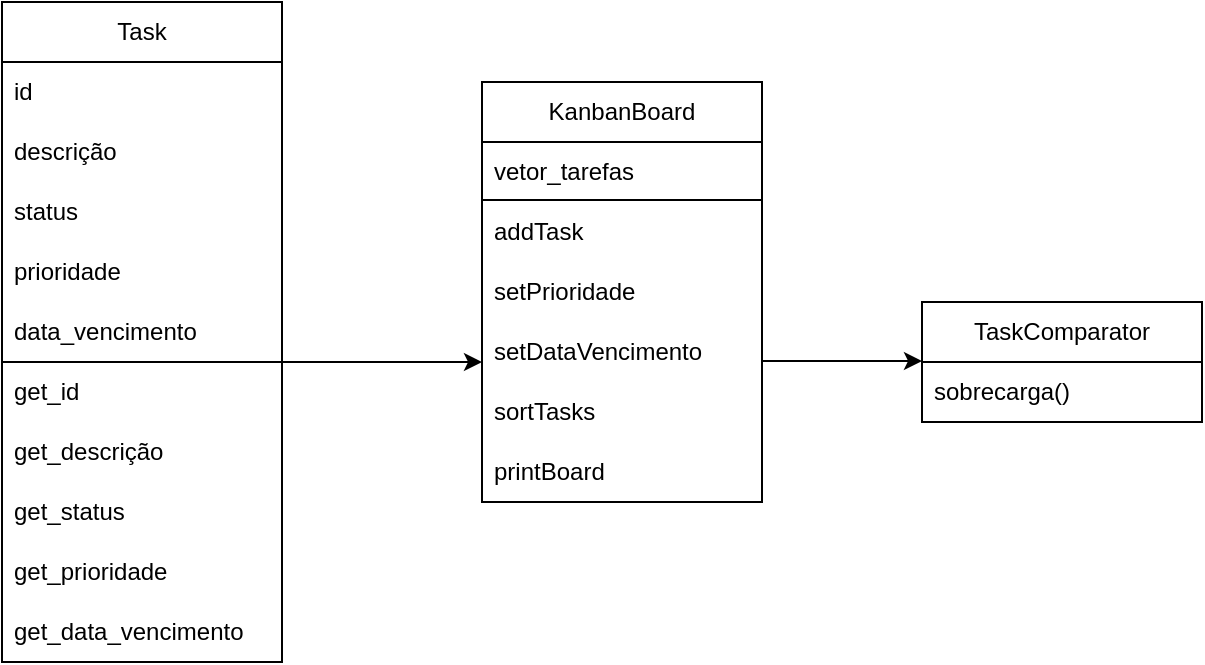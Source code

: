 <mxfile version="21.5.0" type="github">
  <diagram id="C5RBs43oDa-KdzZeNtuy" name="Page-1">
    <mxGraphModel dx="996" dy="581" grid="1" gridSize="10" guides="1" tooltips="1" connect="1" arrows="1" fold="1" page="1" pageScale="1" pageWidth="827" pageHeight="1169" math="0" shadow="0">
      <root>
        <mxCell id="WIyWlLk6GJQsqaUBKTNV-0" />
        <mxCell id="WIyWlLk6GJQsqaUBKTNV-1" parent="WIyWlLk6GJQsqaUBKTNV-0" />
        <mxCell id="08uxK1DLHnvW2czy-F4q-1" value="Task" style="swimlane;fontStyle=0;childLayout=stackLayout;horizontal=1;startSize=30;horizontalStack=0;resizeParent=1;resizeParentMax=0;resizeLast=0;collapsible=1;marginBottom=0;whiteSpace=wrap;html=1;" vertex="1" parent="WIyWlLk6GJQsqaUBKTNV-1">
          <mxGeometry x="80" y="40" width="140" height="330" as="geometry">
            <mxRectangle x="340" y="240" width="60" height="30" as="alternateBounds" />
          </mxGeometry>
        </mxCell>
        <mxCell id="08uxK1DLHnvW2czy-F4q-2" value="id" style="text;strokeColor=none;fillColor=none;align=left;verticalAlign=middle;spacingLeft=4;spacingRight=4;overflow=hidden;points=[[0,0.5],[1,0.5]];portConstraint=eastwest;rotatable=0;whiteSpace=wrap;html=1;" vertex="1" parent="08uxK1DLHnvW2czy-F4q-1">
          <mxGeometry y="30" width="140" height="30" as="geometry" />
        </mxCell>
        <mxCell id="08uxK1DLHnvW2czy-F4q-3" value="descrição" style="text;strokeColor=none;fillColor=none;align=left;verticalAlign=middle;spacingLeft=4;spacingRight=4;overflow=hidden;points=[[0,0.5],[1,0.5]];portConstraint=eastwest;rotatable=0;whiteSpace=wrap;html=1;" vertex="1" parent="08uxK1DLHnvW2czy-F4q-1">
          <mxGeometry y="60" width="140" height="30" as="geometry" />
        </mxCell>
        <mxCell id="08uxK1DLHnvW2czy-F4q-7" value="status" style="text;strokeColor=none;fillColor=none;align=left;verticalAlign=middle;spacingLeft=4;spacingRight=4;overflow=hidden;points=[[0,0.5],[1,0.5]];portConstraint=eastwest;rotatable=0;whiteSpace=wrap;html=1;" vertex="1" parent="08uxK1DLHnvW2czy-F4q-1">
          <mxGeometry y="90" width="140" height="30" as="geometry" />
        </mxCell>
        <mxCell id="08uxK1DLHnvW2czy-F4q-8" value="prioridade" style="text;strokeColor=none;fillColor=none;align=left;verticalAlign=middle;spacingLeft=4;spacingRight=4;overflow=hidden;points=[[0,0.5],[1,0.5]];portConstraint=eastwest;rotatable=0;whiteSpace=wrap;html=1;" vertex="1" parent="08uxK1DLHnvW2czy-F4q-1">
          <mxGeometry y="120" width="140" height="30" as="geometry" />
        </mxCell>
        <mxCell id="08uxK1DLHnvW2czy-F4q-4" value="data_vencimento" style="text;strokeColor=none;fillColor=none;align=left;verticalAlign=middle;spacingLeft=4;spacingRight=4;overflow=hidden;points=[[0,0.5],[1,0.5]];portConstraint=eastwest;rotatable=0;whiteSpace=wrap;html=1;" vertex="1" parent="08uxK1DLHnvW2czy-F4q-1">
          <mxGeometry y="150" width="140" height="30" as="geometry" />
        </mxCell>
        <mxCell id="08uxK1DLHnvW2czy-F4q-29" value="" style="endArrow=none;html=1;rounded=0;" edge="1" parent="08uxK1DLHnvW2czy-F4q-1">
          <mxGeometry width="50" height="50" relative="1" as="geometry">
            <mxPoint y="180" as="sourcePoint" />
            <mxPoint x="140" y="180" as="targetPoint" />
          </mxGeometry>
        </mxCell>
        <mxCell id="08uxK1DLHnvW2czy-F4q-28" value="get_id" style="text;strokeColor=none;fillColor=none;align=left;verticalAlign=middle;spacingLeft=4;spacingRight=4;overflow=hidden;points=[[0,0.5],[1,0.5]];portConstraint=eastwest;rotatable=0;whiteSpace=wrap;html=1;" vertex="1" parent="08uxK1DLHnvW2czy-F4q-1">
          <mxGeometry y="180" width="140" height="30" as="geometry" />
        </mxCell>
        <mxCell id="08uxK1DLHnvW2czy-F4q-30" value="get_descrição" style="text;strokeColor=none;fillColor=none;align=left;verticalAlign=middle;spacingLeft=4;spacingRight=4;overflow=hidden;points=[[0,0.5],[1,0.5]];portConstraint=eastwest;rotatable=0;whiteSpace=wrap;html=1;" vertex="1" parent="08uxK1DLHnvW2czy-F4q-1">
          <mxGeometry y="210" width="140" height="30" as="geometry" />
        </mxCell>
        <mxCell id="08uxK1DLHnvW2czy-F4q-31" value="get_status" style="text;strokeColor=none;fillColor=none;align=left;verticalAlign=middle;spacingLeft=4;spacingRight=4;overflow=hidden;points=[[0,0.5],[1,0.5]];portConstraint=eastwest;rotatable=0;whiteSpace=wrap;html=1;" vertex="1" parent="08uxK1DLHnvW2czy-F4q-1">
          <mxGeometry y="240" width="140" height="30" as="geometry" />
        </mxCell>
        <mxCell id="08uxK1DLHnvW2czy-F4q-32" value="get_prioridade" style="text;strokeColor=none;fillColor=none;align=left;verticalAlign=middle;spacingLeft=4;spacingRight=4;overflow=hidden;points=[[0,0.5],[1,0.5]];portConstraint=eastwest;rotatable=0;whiteSpace=wrap;html=1;" vertex="1" parent="08uxK1DLHnvW2czy-F4q-1">
          <mxGeometry y="270" width="140" height="30" as="geometry" />
        </mxCell>
        <mxCell id="08uxK1DLHnvW2czy-F4q-33" value="get_data_vencimento" style="text;strokeColor=none;fillColor=none;align=left;verticalAlign=middle;spacingLeft=4;spacingRight=4;overflow=hidden;points=[[0,0.5],[1,0.5]];portConstraint=eastwest;rotatable=0;whiteSpace=wrap;html=1;" vertex="1" parent="08uxK1DLHnvW2czy-F4q-1">
          <mxGeometry y="300" width="140" height="30" as="geometry" />
        </mxCell>
        <mxCell id="08uxK1DLHnvW2czy-F4q-9" value="KanbanBoard" style="swimlane;fontStyle=0;childLayout=stackLayout;horizontal=1;startSize=30;horizontalStack=0;resizeParent=1;resizeParentMax=0;resizeLast=0;collapsible=1;marginBottom=0;whiteSpace=wrap;html=1;" vertex="1" parent="WIyWlLk6GJQsqaUBKTNV-1">
          <mxGeometry x="320" y="80" width="140" height="210" as="geometry" />
        </mxCell>
        <mxCell id="08uxK1DLHnvW2czy-F4q-10" value="vetor_tarefas" style="text;strokeColor=none;fillColor=none;align=left;verticalAlign=middle;spacingLeft=4;spacingRight=4;overflow=hidden;points=[[0,0.5],[1,0.5]];portConstraint=eastwest;rotatable=0;whiteSpace=wrap;html=1;" vertex="1" parent="08uxK1DLHnvW2czy-F4q-9">
          <mxGeometry y="30" width="140" height="30" as="geometry" />
        </mxCell>
        <mxCell id="08uxK1DLHnvW2czy-F4q-34" value="" style="endArrow=none;html=1;rounded=0;" edge="1" parent="08uxK1DLHnvW2czy-F4q-9">
          <mxGeometry width="50" height="50" relative="1" as="geometry">
            <mxPoint y="59" as="sourcePoint" />
            <mxPoint x="140" y="59" as="targetPoint" />
          </mxGeometry>
        </mxCell>
        <mxCell id="08uxK1DLHnvW2czy-F4q-35" value="addTask" style="text;strokeColor=none;fillColor=none;align=left;verticalAlign=middle;spacingLeft=4;spacingRight=4;overflow=hidden;points=[[0,0.5],[1,0.5]];portConstraint=eastwest;rotatable=0;whiteSpace=wrap;html=1;" vertex="1" parent="08uxK1DLHnvW2czy-F4q-9">
          <mxGeometry y="60" width="140" height="30" as="geometry" />
        </mxCell>
        <mxCell id="08uxK1DLHnvW2czy-F4q-36" value="setPrioridade" style="text;strokeColor=none;fillColor=none;align=left;verticalAlign=middle;spacingLeft=4;spacingRight=4;overflow=hidden;points=[[0,0.5],[1,0.5]];portConstraint=eastwest;rotatable=0;whiteSpace=wrap;html=1;" vertex="1" parent="08uxK1DLHnvW2czy-F4q-9">
          <mxGeometry y="90" width="140" height="30" as="geometry" />
        </mxCell>
        <mxCell id="08uxK1DLHnvW2czy-F4q-37" value="setDataVencimento" style="text;strokeColor=none;fillColor=none;align=left;verticalAlign=middle;spacingLeft=4;spacingRight=4;overflow=hidden;points=[[0,0.5],[1,0.5]];portConstraint=eastwest;rotatable=0;whiteSpace=wrap;html=1;" vertex="1" parent="08uxK1DLHnvW2czy-F4q-9">
          <mxGeometry y="120" width="140" height="30" as="geometry" />
        </mxCell>
        <mxCell id="08uxK1DLHnvW2czy-F4q-38" value="sortTasks" style="text;strokeColor=none;fillColor=none;align=left;verticalAlign=middle;spacingLeft=4;spacingRight=4;overflow=hidden;points=[[0,0.5],[1,0.5]];portConstraint=eastwest;rotatable=0;whiteSpace=wrap;html=1;" vertex="1" parent="08uxK1DLHnvW2czy-F4q-9">
          <mxGeometry y="150" width="140" height="30" as="geometry" />
        </mxCell>
        <mxCell id="08uxK1DLHnvW2czy-F4q-39" value="printBoard" style="text;strokeColor=none;fillColor=none;align=left;verticalAlign=middle;spacingLeft=4;spacingRight=4;overflow=hidden;points=[[0,0.5],[1,0.5]];portConstraint=eastwest;rotatable=0;whiteSpace=wrap;html=1;" vertex="1" parent="08uxK1DLHnvW2czy-F4q-9">
          <mxGeometry y="180" width="140" height="30" as="geometry" />
        </mxCell>
        <mxCell id="08uxK1DLHnvW2czy-F4q-13" value="TaskComparator" style="swimlane;fontStyle=0;childLayout=stackLayout;horizontal=1;startSize=30;horizontalStack=0;resizeParent=1;resizeParentMax=0;resizeLast=0;collapsible=1;marginBottom=0;whiteSpace=wrap;html=1;" vertex="1" parent="WIyWlLk6GJQsqaUBKTNV-1">
          <mxGeometry x="540" y="190" width="140" height="60" as="geometry" />
        </mxCell>
        <mxCell id="08uxK1DLHnvW2czy-F4q-14" value="sobrecarga()" style="text;strokeColor=none;fillColor=none;align=left;verticalAlign=middle;spacingLeft=4;spacingRight=4;overflow=hidden;points=[[0,0.5],[1,0.5]];portConstraint=eastwest;rotatable=0;whiteSpace=wrap;html=1;" vertex="1" parent="08uxK1DLHnvW2czy-F4q-13">
          <mxGeometry y="30" width="140" height="30" as="geometry" />
        </mxCell>
        <mxCell id="08uxK1DLHnvW2czy-F4q-40" value="" style="endArrow=classic;html=1;rounded=0;" edge="1" parent="WIyWlLk6GJQsqaUBKTNV-1">
          <mxGeometry width="50" height="50" relative="1" as="geometry">
            <mxPoint x="220" y="220" as="sourcePoint" />
            <mxPoint x="320" y="220" as="targetPoint" />
          </mxGeometry>
        </mxCell>
        <mxCell id="08uxK1DLHnvW2czy-F4q-41" value="" style="endArrow=classic;html=1;rounded=0;" edge="1" parent="WIyWlLk6GJQsqaUBKTNV-1">
          <mxGeometry width="50" height="50" relative="1" as="geometry">
            <mxPoint x="460" y="219.5" as="sourcePoint" />
            <mxPoint x="540" y="219.5" as="targetPoint" />
          </mxGeometry>
        </mxCell>
      </root>
    </mxGraphModel>
  </diagram>
</mxfile>
